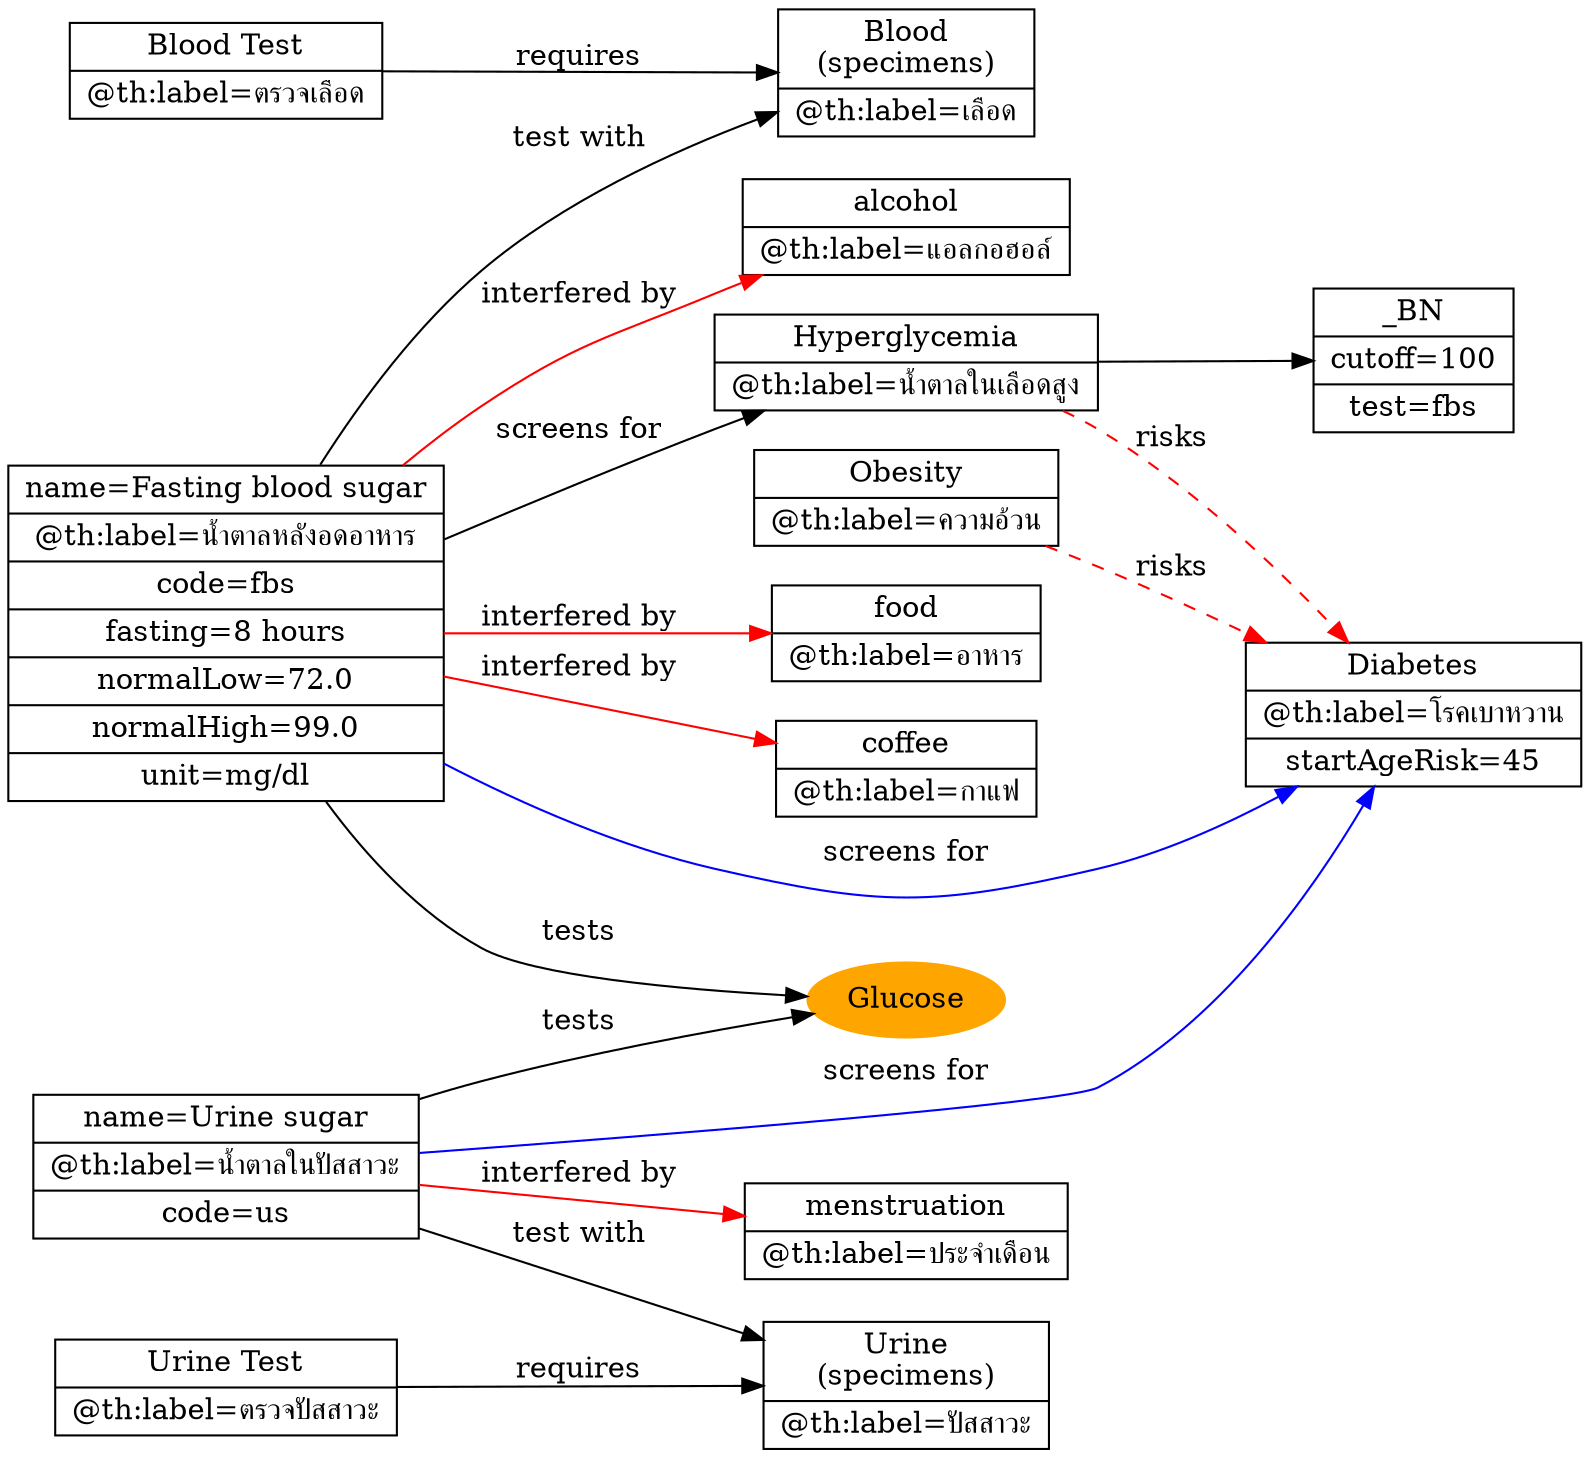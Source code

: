 digraph G {
    rankdir=LR;
    fbs [label="name=Fasting blood sugar|@th:label=น้ำตาลหลังอดอาหาร|code=fbs|fasting=8 hours|normalLow=72.0|normalHigh=99.0|unit=mg/dl", shape="record"];
    us [label="name=Urine sugar|@th:label=น้ำตาลในปัสสาวะ|code=us", shape="record"];
    blood [label="Blood\n(specimens)|@th:label=เลือด", shape="record"];
    urine [label="Urine\n(specimens)|@th:label=ปัสสาวะ", shape="record"];
    bloodTest [label="Blood Test|@th:label=ตรวจเลือด", shape="record"];
    glucose [label="Glucose", style="filled", color="orange"];
    urineTest [label="Urine Test|@th:label=ตรวจปัสสาวะ", shape="record"];
    bloodTest->blood [label="requires"];
    urineTest->urine [label="requires"];
    diabetes [label="Diabetes|@th:label=โรคเบาหวาน|startAgeRisk=45", shape="record"];
    obesity [label="Obesity|@th:label=ความอ้วน", shape="record"];
    fbs->blood [label="test with"];
    food [label="food|@th:label=อาหาร", shape="record"]
    coffee [label="coffee|@th:label=กาแฟ", shape="record"]
    alcohol [label="alcohol|@th:label=แอลกอฮอล์", shape="record"]
    period [label="menstruation|@th:label=ประจำเดือน", shape="record"]
    fbs->food [label="interfered by", color="red"];
    fbs->coffee [label="interfered by", color="red"];
    fbs->alcohol [label="interfered by", color="red"];
    fbs->diabetes [label="screens for", color="blue"];
    us->diabetes [label="screens for", color="blue"];
    obesity->diabetes [label="risks", color="red", style="dashed"];
    us->period [label="interfered by", color="red"];
    us->urine [label="test with"];
    fbs->glucose [label="tests"];
    us->glucose [label="tests"];
    hyperglycemia [label="Hyperglycemia|@th:label=น้ำตาลในเลือดสูง", shape="record"];
    hyperglycemia->diabetes [label="risks", style="dashed", color="red"];
    fbs->hyperglycemia [label="screens for"];
    hyperglycemiaCutoff [label="_BN|cutoff=100|test=fbs", shape="record"];
    hyperglycemia->hyperglycemiaCutoff;
}